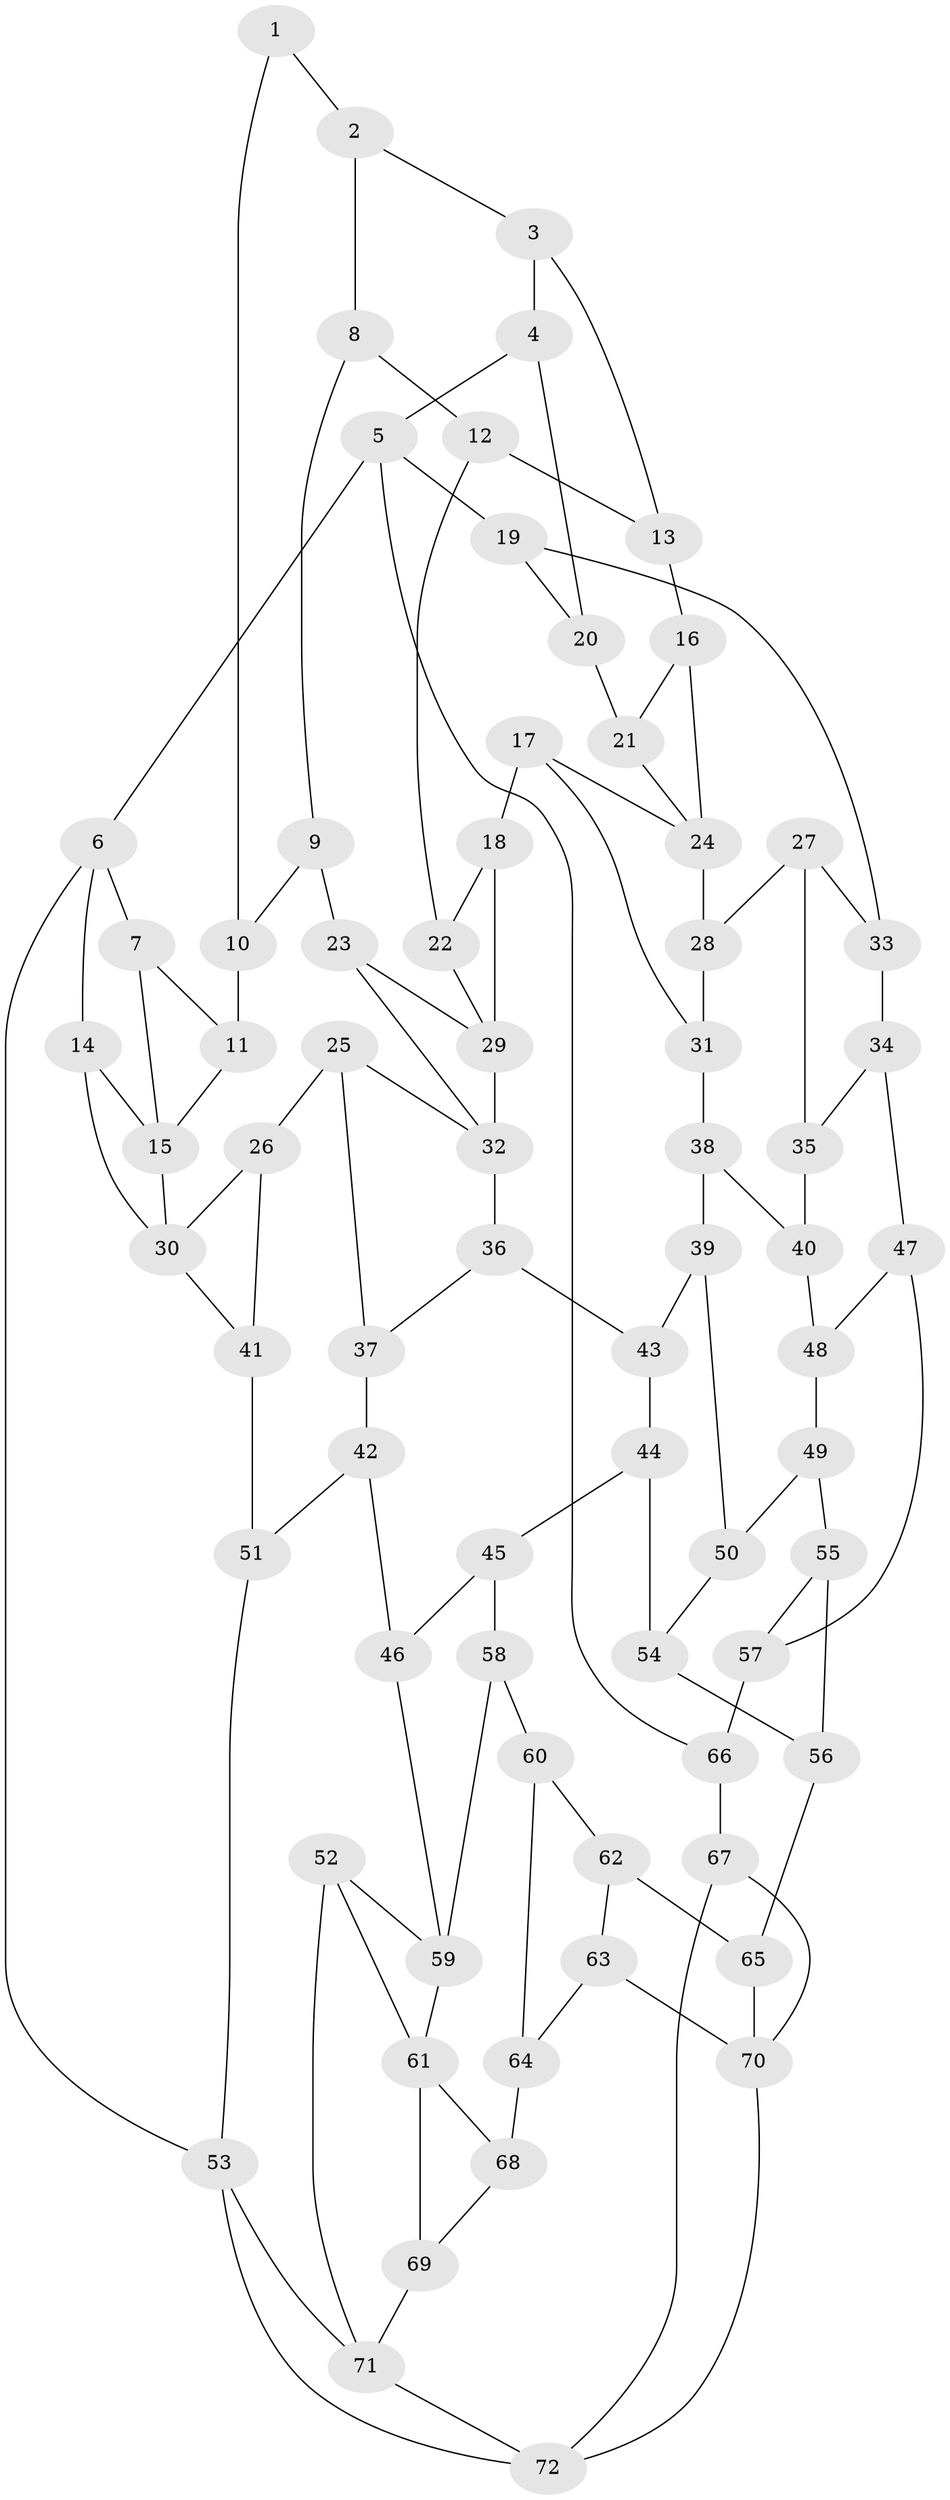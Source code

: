 // original degree distribution, {3: 0.0196078431372549, 5: 0.5098039215686274, 6: 0.21568627450980393, 4: 0.2549019607843137}
// Generated by graph-tools (version 1.1) at 2025/38/03/04/25 23:38:33]
// undirected, 72 vertices, 114 edges
graph export_dot {
  node [color=gray90,style=filled];
  1;
  2;
  3;
  4;
  5;
  6;
  7;
  8;
  9;
  10;
  11;
  12;
  13;
  14;
  15;
  16;
  17;
  18;
  19;
  20;
  21;
  22;
  23;
  24;
  25;
  26;
  27;
  28;
  29;
  30;
  31;
  32;
  33;
  34;
  35;
  36;
  37;
  38;
  39;
  40;
  41;
  42;
  43;
  44;
  45;
  46;
  47;
  48;
  49;
  50;
  51;
  52;
  53;
  54;
  55;
  56;
  57;
  58;
  59;
  60;
  61;
  62;
  63;
  64;
  65;
  66;
  67;
  68;
  69;
  70;
  71;
  72;
  1 -- 2 [weight=1.0];
  1 -- 10 [weight=1.0];
  2 -- 3 [weight=1.0];
  2 -- 8 [weight=1.0];
  3 -- 4 [weight=1.0];
  3 -- 13 [weight=1.0];
  4 -- 5 [weight=1.0];
  4 -- 20 [weight=1.0];
  5 -- 6 [weight=1.0];
  5 -- 19 [weight=1.0];
  5 -- 66 [weight=1.0];
  6 -- 7 [weight=1.0];
  6 -- 14 [weight=1.0];
  6 -- 53 [weight=1.0];
  7 -- 11 [weight=1.0];
  7 -- 15 [weight=1.0];
  8 -- 9 [weight=1.0];
  8 -- 12 [weight=1.0];
  9 -- 10 [weight=1.0];
  9 -- 23 [weight=1.0];
  10 -- 11 [weight=2.0];
  11 -- 15 [weight=1.0];
  12 -- 13 [weight=1.0];
  12 -- 22 [weight=2.0];
  13 -- 16 [weight=1.0];
  14 -- 15 [weight=1.0];
  14 -- 30 [weight=1.0];
  15 -- 30 [weight=1.0];
  16 -- 21 [weight=1.0];
  16 -- 24 [weight=1.0];
  17 -- 18 [weight=1.0];
  17 -- 24 [weight=1.0];
  17 -- 31 [weight=1.0];
  18 -- 22 [weight=1.0];
  18 -- 29 [weight=1.0];
  19 -- 20 [weight=1.0];
  19 -- 33 [weight=2.0];
  20 -- 21 [weight=2.0];
  21 -- 24 [weight=1.0];
  22 -- 29 [weight=1.0];
  23 -- 29 [weight=1.0];
  23 -- 32 [weight=1.0];
  24 -- 28 [weight=1.0];
  25 -- 26 [weight=1.0];
  25 -- 32 [weight=1.0];
  25 -- 37 [weight=1.0];
  26 -- 30 [weight=1.0];
  26 -- 41 [weight=1.0];
  27 -- 28 [weight=1.0];
  27 -- 33 [weight=1.0];
  27 -- 35 [weight=1.0];
  28 -- 31 [weight=1.0];
  29 -- 32 [weight=1.0];
  30 -- 41 [weight=1.0];
  31 -- 38 [weight=1.0];
  32 -- 36 [weight=1.0];
  33 -- 34 [weight=1.0];
  34 -- 35 [weight=1.0];
  34 -- 47 [weight=1.0];
  35 -- 40 [weight=1.0];
  36 -- 37 [weight=1.0];
  36 -- 43 [weight=2.0];
  37 -- 42 [weight=1.0];
  38 -- 39 [weight=1.0];
  38 -- 40 [weight=1.0];
  39 -- 43 [weight=1.0];
  39 -- 50 [weight=1.0];
  40 -- 48 [weight=1.0];
  41 -- 51 [weight=2.0];
  42 -- 46 [weight=1.0];
  42 -- 51 [weight=1.0];
  43 -- 44 [weight=1.0];
  44 -- 45 [weight=1.0];
  44 -- 54 [weight=2.0];
  45 -- 46 [weight=1.0];
  45 -- 58 [weight=1.0];
  46 -- 59 [weight=1.0];
  47 -- 48 [weight=1.0];
  47 -- 57 [weight=1.0];
  48 -- 49 [weight=1.0];
  49 -- 50 [weight=1.0];
  49 -- 55 [weight=1.0];
  50 -- 54 [weight=1.0];
  51 -- 53 [weight=1.0];
  52 -- 59 [weight=1.0];
  52 -- 61 [weight=1.0];
  52 -- 71 [weight=1.0];
  53 -- 71 [weight=1.0];
  53 -- 72 [weight=1.0];
  54 -- 56 [weight=1.0];
  55 -- 56 [weight=1.0];
  55 -- 57 [weight=1.0];
  56 -- 65 [weight=1.0];
  57 -- 66 [weight=2.0];
  58 -- 59 [weight=1.0];
  58 -- 60 [weight=1.0];
  59 -- 61 [weight=1.0];
  60 -- 62 [weight=1.0];
  60 -- 64 [weight=1.0];
  61 -- 68 [weight=1.0];
  61 -- 69 [weight=1.0];
  62 -- 63 [weight=1.0];
  62 -- 65 [weight=2.0];
  63 -- 64 [weight=1.0];
  63 -- 70 [weight=1.0];
  64 -- 68 [weight=2.0];
  65 -- 70 [weight=1.0];
  66 -- 67 [weight=2.0];
  67 -- 70 [weight=1.0];
  67 -- 72 [weight=1.0];
  68 -- 69 [weight=1.0];
  69 -- 71 [weight=1.0];
  70 -- 72 [weight=1.0];
  71 -- 72 [weight=1.0];
}
